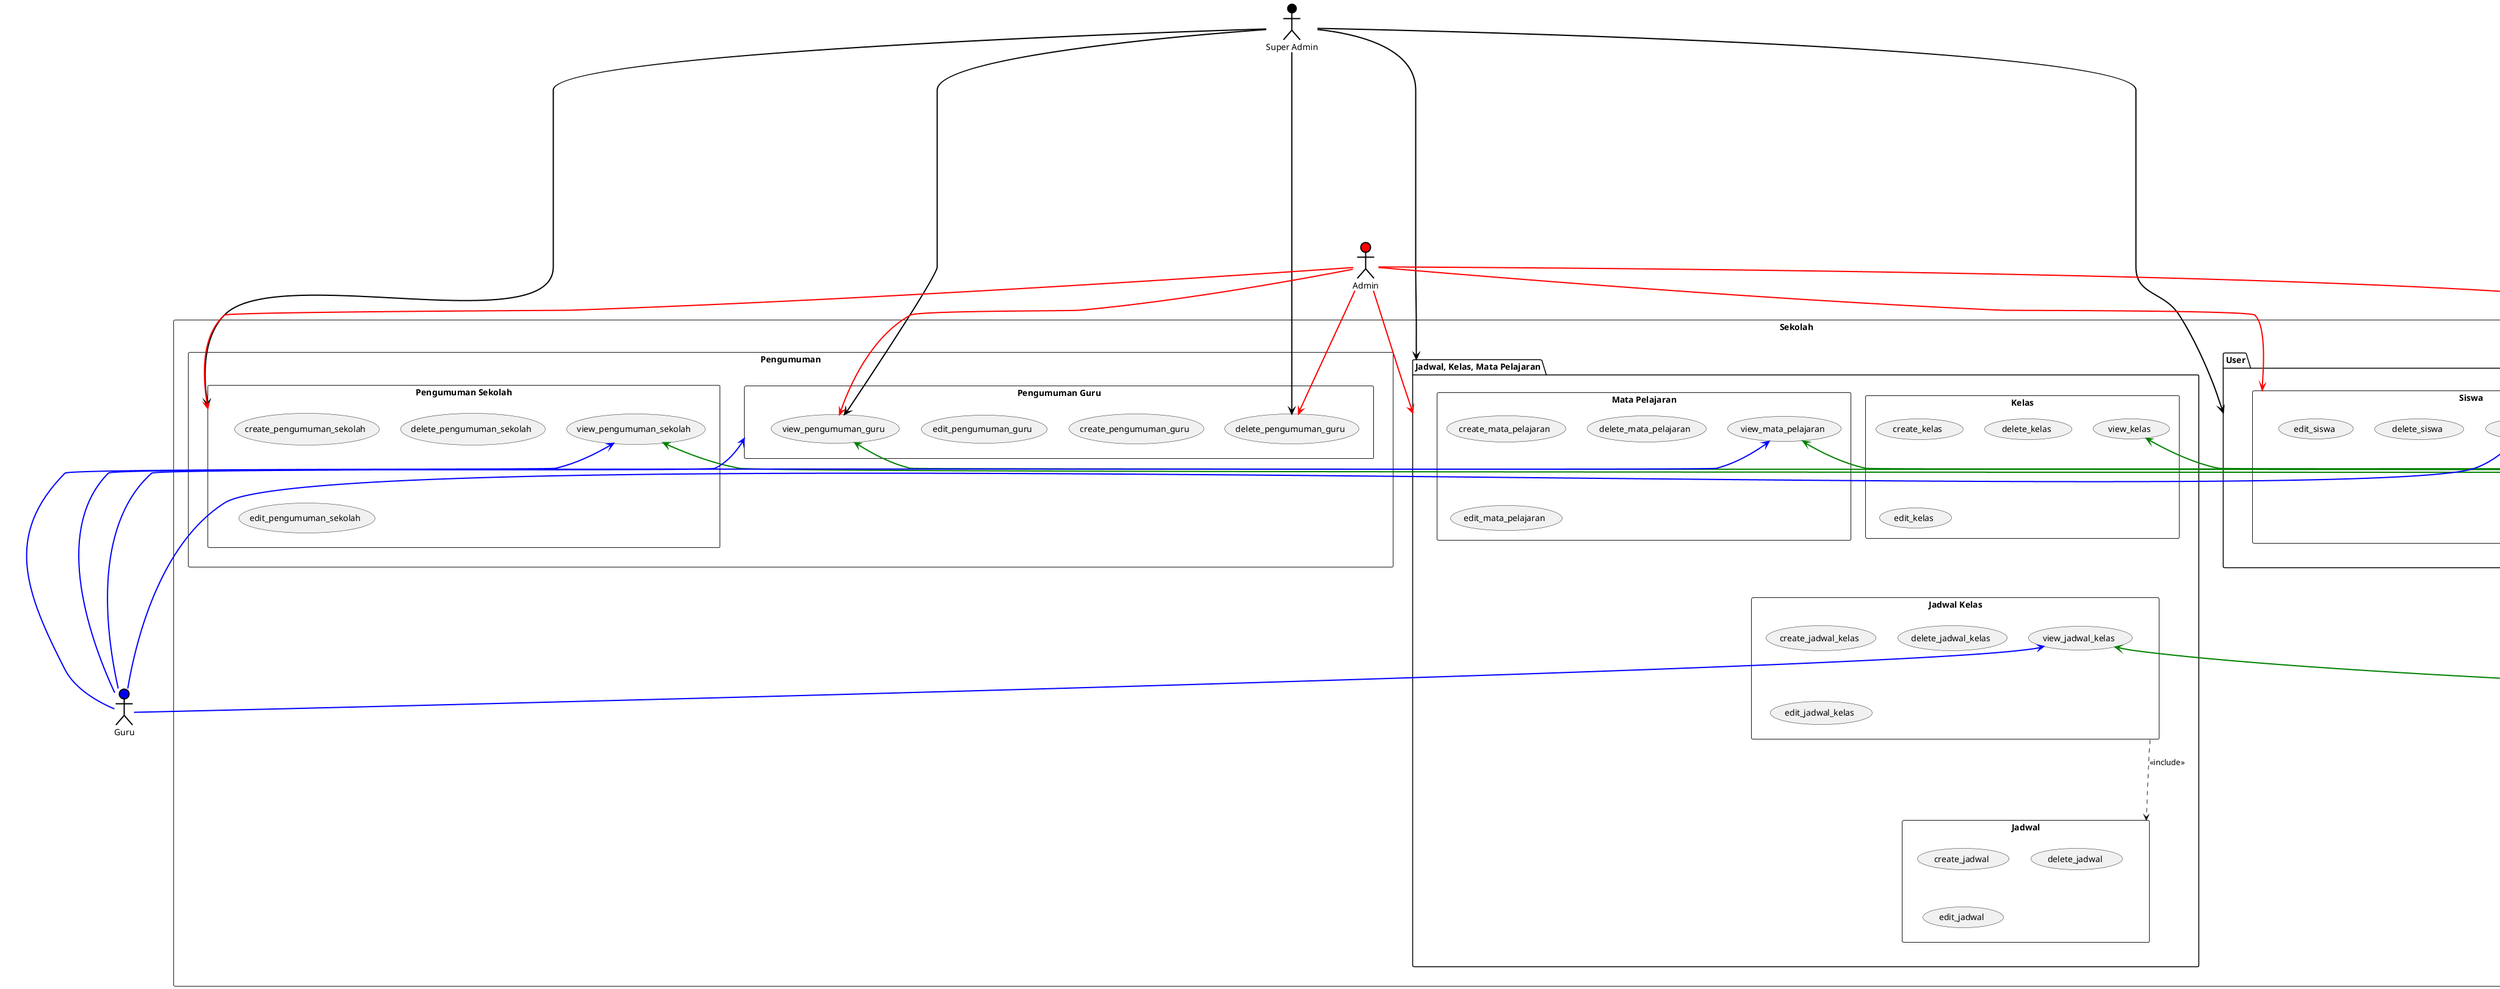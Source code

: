 @startuml pembuatan_aplikasi

' left to right direction
actor "Super Admin" as sa #black;line:black;line.bold
actor Admin as a #red;line:black;line.bold
actor Guru as g #blue;line:black;line.bold
actor Siswa as s #green;line:black;line.bold

rectangle Sekolah {
    rectangle Pengumuman {
        rectangle "Pengumuman Sekolah" as pengumuman_sekolah {
            usecase "create_pengumuman_sekolah" as ps1
            usecase "delete_pengumuman_sekolah" as ps2
            usecase "edit_pengumuman_sekolah" as ps3
            usecase "view_pengumuman_sekolah" as ps4
        }

        rectangle "Pengumuman Guru" as pengumuman_guru {
            usecase "create_pengumuman_guru" as pg1
            usecase "edit_pengumuman_guru" as pg3
            usecase "delete_pengumuman_guru" as pg2
            usecase "view_pengumuman_guru" as pg4
        }
    }

    package User {
        rectangle Admin {
            usecase "create_admin" as uca1
            usecase "delete_admin" as uca2
            usecase "edit_admin" as uca3
            usecase "view_admin" as uca4
        }
    
        rectangle Siswa {
            usecase "create_siswa" as ucs1
            usecase "delete_siswa" as ucs2
            usecase "import__siswa" as ucs11
            usecase "edit_siswa" as ucs3
            usecase "view_siswa" as ucs4
        }

        rectangle Guru {
            usecase "create_guru" as ucg1
            usecase "delete_guru" as ucg2
            usecase "import_guru" as ucg11
            usecase "edit_guru" as ucg3
            usecase "view_guru" as ucg4
        }
    }
    
    package "Jadwal, Kelas, Mata Pelajaran" as jadwal_dan_kelas {
        rectangle Kelas {
            usecase "create_kelas" as uck1
            usecase "delete_kelas" as uck2
            usecase "edit_kelas" as uck3
            usecase "view_kelas" as uck4
        }

        rectangle "Mata Pelajaran" as mata_pelajaran {
            usecase "create_mata_pelajaran" as mp1
            usecase "delete_mata_pelajaran" as mp2
            usecase "edit_mata_pelajaran" as mp3
            usecase "view_mata_pelajaran" as mp4
        }

        rectangle "Jadwal Kelas" as jadwal_kelas {
            usecase "create_jadwal_kelas" as ujk1
            usecase "delete_jadwal_kelas" as ujk2
            usecase "edit_jadwal_kelas" as ujk3
            usecase "view_jadwal_kelas" as ujk4
        }

        rectangle Jadwal {
            usecase "create_jadwal" as uj1
            usecase "delete_jadwal" as uj2
            usecase "edit_jadwal" as uj3
        }
    }
}

sa -down------> jadwal_dan_kelas #black;line.bold
sa -down-> User #black;line.bold
sa -down-> pengumuman_sekolah #black;line.bold
sa -down-> pg2 #black;line.bold
sa -down-> pg4 #black;line.bold

a -down-> jadwal_dan_kelas #red;line.bold
a -down-> Siswa #red;line.bold
a -down-> Guru #red;line.bold
a -down-> pengumuman_sekolah #red;line.bold
a -down-> pg2 #red;line.bold
a -down-> pg4 #red;line.bold

s -up-> ps4 #green;line.bold
s -up-> pg4 #green;line.bold
s -up-> ujk4 #green;line.bold
s -up-> uck4 #green;line.bold
s -up-> mp4 #green;line.bold
s -up-> ucg4 #green;line.bold

 
g -up-> ujk4 #blue;line.bold
g -up-> ps4 #blue;line.bold
g -up-> mp4 #blue;line.bold
g -up-> ucs4 #blue;line.bold
g -up-> pengumuman_guru #blue;line.bold


ucs11 .up.> ucs1 : <<extend>>
ucg11 .up.> ucg1 : <<extends>> 
jadwal_kelas ....> Jadwal : <<include>> 
@enduml